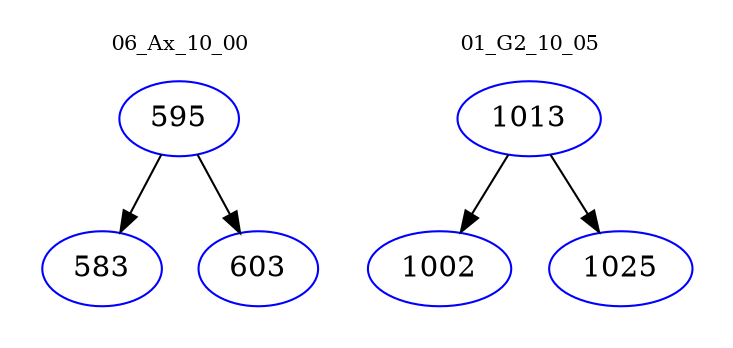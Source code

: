 digraph{
subgraph cluster_0 {
color = white
label = "06_Ax_10_00";
fontsize=10;
T0_595 [label="595", color="blue"]
T0_595 -> T0_583 [color="black"]
T0_583 [label="583", color="blue"]
T0_595 -> T0_603 [color="black"]
T0_603 [label="603", color="blue"]
}
subgraph cluster_1 {
color = white
label = "01_G2_10_05";
fontsize=10;
T1_1013 [label="1013", color="blue"]
T1_1013 -> T1_1002 [color="black"]
T1_1002 [label="1002", color="blue"]
T1_1013 -> T1_1025 [color="black"]
T1_1025 [label="1025", color="blue"]
}
}
